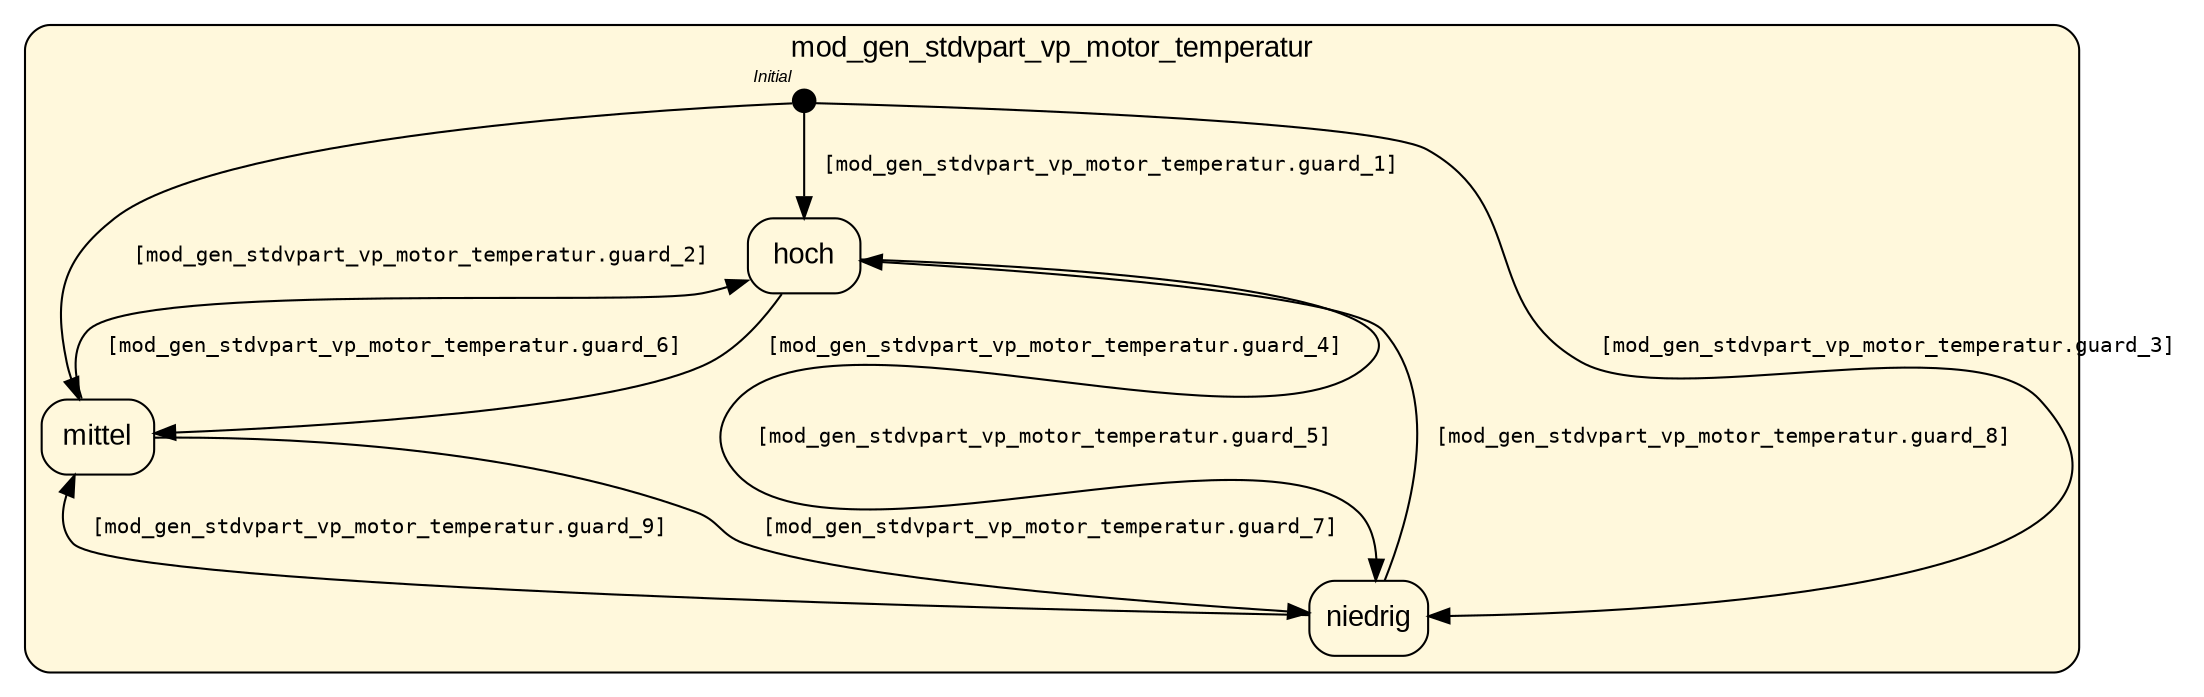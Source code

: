 /* out.dot 
   CREATED Thu Jan 26 10:04:10 2017

   GENERATED BY THE sm4ceps C++ GENERATOR VERSION 0.80 (c) 2016 Tomas Prerovsky <tomas.prerovsky@gmail.com>, ALL RIGHTS RESERVED. 
   BASED ON cepS VERSION 1.1 (Jan 25 2017) BUILT WITH GCC 5.2.1 20151010 on GNU/LINUX 64BIT (C) BY THE AUTHORS OF ceps (ceps is hosted at github: https://github.com/cepsdev/ceps.git) 

   Input files:
      .ceps/prelude.ceps
      ./spec/main.ceps
      tests/monotonically_increasing_temperature_1.ceps

   THIS IS A GENERATED FILE.

   *** DO NOT MODIFY. ***
*/


digraph Root {
compound=true;fillcolor=cornsilk;style="rounded,filled";/*
nodesep=1.1;*/
node [shape=box, fontname="Arial"];
 subgraph cluster0{
  label="mod_gen_stdvpart_vp_motor_temperatur";
fontname="Arial";
fontsize=14;
 node0_is_Initial[xlabel=<<i><FONT POINT-SIZE="8">Initial</FONT></i>>,shape="point",width="0.15",fontsize=14];
 node1_is_hoch[label="hoch",style="rounded",fontsize=14];
 node2_is_mittel[label="mittel",style="rounded",fontsize=14];
 node3_is_niedrig[label="niedrig",style="rounded",fontsize=14];
 }
node0_is_Initial->node1_is_hoch[penwidth=1,fontname="Courier",label=< <FONT POINT-SIZE="10">[mod_gen_stdvpart_vp_motor_temperatur.guard_1]</FONT> >];
node0_is_Initial->node2_is_mittel[penwidth=1,fontname="Courier",label=< <FONT POINT-SIZE="10">[mod_gen_stdvpart_vp_motor_temperatur.guard_2]</FONT> >];
node0_is_Initial->node3_is_niedrig[penwidth=1,fontname="Courier",label=< <FONT POINT-SIZE="10">[mod_gen_stdvpart_vp_motor_temperatur.guard_3]</FONT> >];
node1_is_hoch->node2_is_mittel[penwidth=1,fontname="Courier",label=< <FONT POINT-SIZE="10">[mod_gen_stdvpart_vp_motor_temperatur.guard_4]</FONT> >];
node1_is_hoch->node3_is_niedrig[penwidth=1,fontname="Courier",label=< <FONT POINT-SIZE="10">[mod_gen_stdvpart_vp_motor_temperatur.guard_5]</FONT> >];
node2_is_mittel->node1_is_hoch[penwidth=1,fontname="Courier",label=< <FONT POINT-SIZE="10">[mod_gen_stdvpart_vp_motor_temperatur.guard_6]</FONT> >];
node2_is_mittel->node3_is_niedrig[penwidth=1,fontname="Courier",label=< <FONT POINT-SIZE="10">[mod_gen_stdvpart_vp_motor_temperatur.guard_7]</FONT> >];
node3_is_niedrig->node1_is_hoch[penwidth=1,fontname="Courier",label=< <FONT POINT-SIZE="10">[mod_gen_stdvpart_vp_motor_temperatur.guard_8]</FONT> >];
node3_is_niedrig->node2_is_mittel[penwidth=1,fontname="Courier",label=< <FONT POINT-SIZE="10">[mod_gen_stdvpart_vp_motor_temperatur.guard_9]</FONT> >];
}
